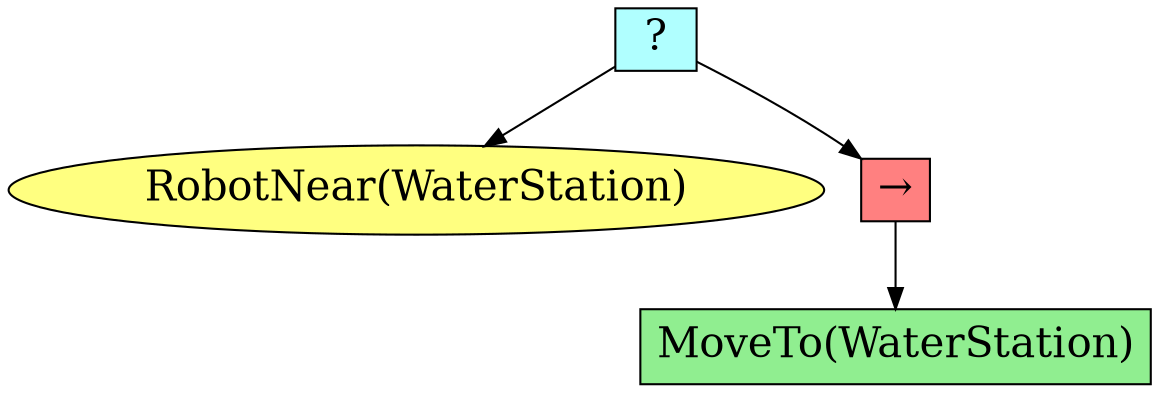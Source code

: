 digraph pastafarianism {
ordering=out;
graph [fontname="times-roman"];
node [fontname="times-roman"];
edge [fontname="times-roman"];
"3682ac5f-3f0c-4589-946e-33cbb49733e6" [fillcolor="#B0FFFF", fontcolor=black, fontsize=20, height=0.01, label=" ? ", shape=box, style=filled, width=0.01];
"6dd4cdb3-5565-4284-be85-cabf64c3326d" [fillcolor="#FFFF80", fontcolor=black, fontsize=20, label="RobotNear(WaterStation)", shape=ellipse, style=filled];
"3682ac5f-3f0c-4589-946e-33cbb49733e6" -> "6dd4cdb3-5565-4284-be85-cabf64c3326d";
"3d406a07-ed94-4895-8a86-f107ba8ebd3d" [fillcolor="#FF8080", fontcolor=black, fontsize=20, height=0.01, label="&rarr;", shape=box, style=filled, width=0.01];
"3682ac5f-3f0c-4589-946e-33cbb49733e6" -> "3d406a07-ed94-4895-8a86-f107ba8ebd3d";
"e2eb79e3-df96-4b8c-af42-9c1dff7f5a15" [fillcolor=lightgreen, fontcolor=black, fontsize=20, label="MoveTo(WaterStation)", shape=box, style=filled];
"3d406a07-ed94-4895-8a86-f107ba8ebd3d" -> "e2eb79e3-df96-4b8c-af42-9c1dff7f5a15";
}
